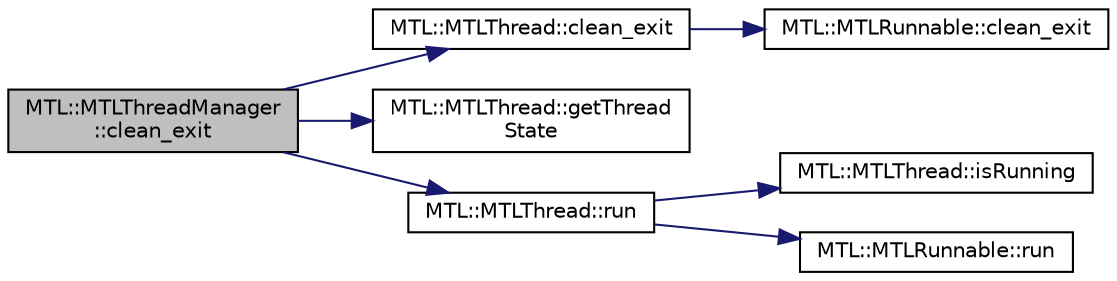 digraph "MTL::MTLThreadManager::clean_exit"
{
 // LATEX_PDF_SIZE
  edge [fontname="Helvetica",fontsize="10",labelfontname="Helvetica",labelfontsize="10"];
  node [fontname="Helvetica",fontsize="10",shape=record];
  rankdir="LR";
  Node1 [label="MTL::MTLThreadManager\l::clean_exit",height=0.2,width=0.4,color="black", fillcolor="grey75", style="filled", fontcolor="black",tooltip="A clean Exit of the thread manager."];
  Node1 -> Node2 [color="midnightblue",fontsize="10",style="solid",fontname="Helvetica"];
  Node2 [label="MTL::MTLThread::clean_exit",height=0.2,width=0.4,color="black", fillcolor="white", style="filled",URL="$dd/df5/classMTL_1_1MTLThread.html#a4e0db8979d8f4559f7d6dda6fa537e61",tooltip="A clean Exit of the Thread."];
  Node2 -> Node3 [color="midnightblue",fontsize="10",style="solid",fontname="Helvetica"];
  Node3 [label="MTL::MTLRunnable::clean_exit",height=0.2,width=0.4,color="black", fillcolor="white", style="filled",URL="$d8/da7/classMTL_1_1MTLRunnable.html#a4a3986deafa1d9319b7b581780713f1b",tooltip="A clean Exit of the runnable."];
  Node1 -> Node4 [color="midnightblue",fontsize="10",style="solid",fontname="Helvetica"];
  Node4 [label="MTL::MTLThread::getThread\lState",height=0.2,width=0.4,color="black", fillcolor="white", style="filled",URL="$dd/df5/classMTL_1_1MTLThread.html#a1acdb1f09de4ef1b4190e631e954e528",tooltip="Get the Thread State."];
  Node1 -> Node5 [color="midnightblue",fontsize="10",style="solid",fontname="Helvetica"];
  Node5 [label="MTL::MTLThread::run",height=0.2,width=0.4,color="black", fillcolor="white", style="filled",URL="$dd/df5/classMTL_1_1MTLThread.html#a2fedbec7c31e994cd79837898833954d",tooltip="Start the thread."];
  Node5 -> Node6 [color="midnightblue",fontsize="10",style="solid",fontname="Helvetica"];
  Node6 [label="MTL::MTLThread::isRunning",height=0.2,width=0.4,color="black", fillcolor="white", style="filled",URL="$dd/df5/classMTL_1_1MTLThread.html#aec8cfd545b4830ea113b3f025d8fa83f",tooltip="Check if the thread is running."];
  Node5 -> Node7 [color="midnightblue",fontsize="10",style="solid",fontname="Helvetica"];
  Node7 [label="MTL::MTLRunnable::run",height=0.2,width=0.4,color="black", fillcolor="white", style="filled",URL="$d8/da7/classMTL_1_1MTLRunnable.html#aace6740637b130b019b9b42a1bf11e02",tooltip="Run the runnable."];
}
